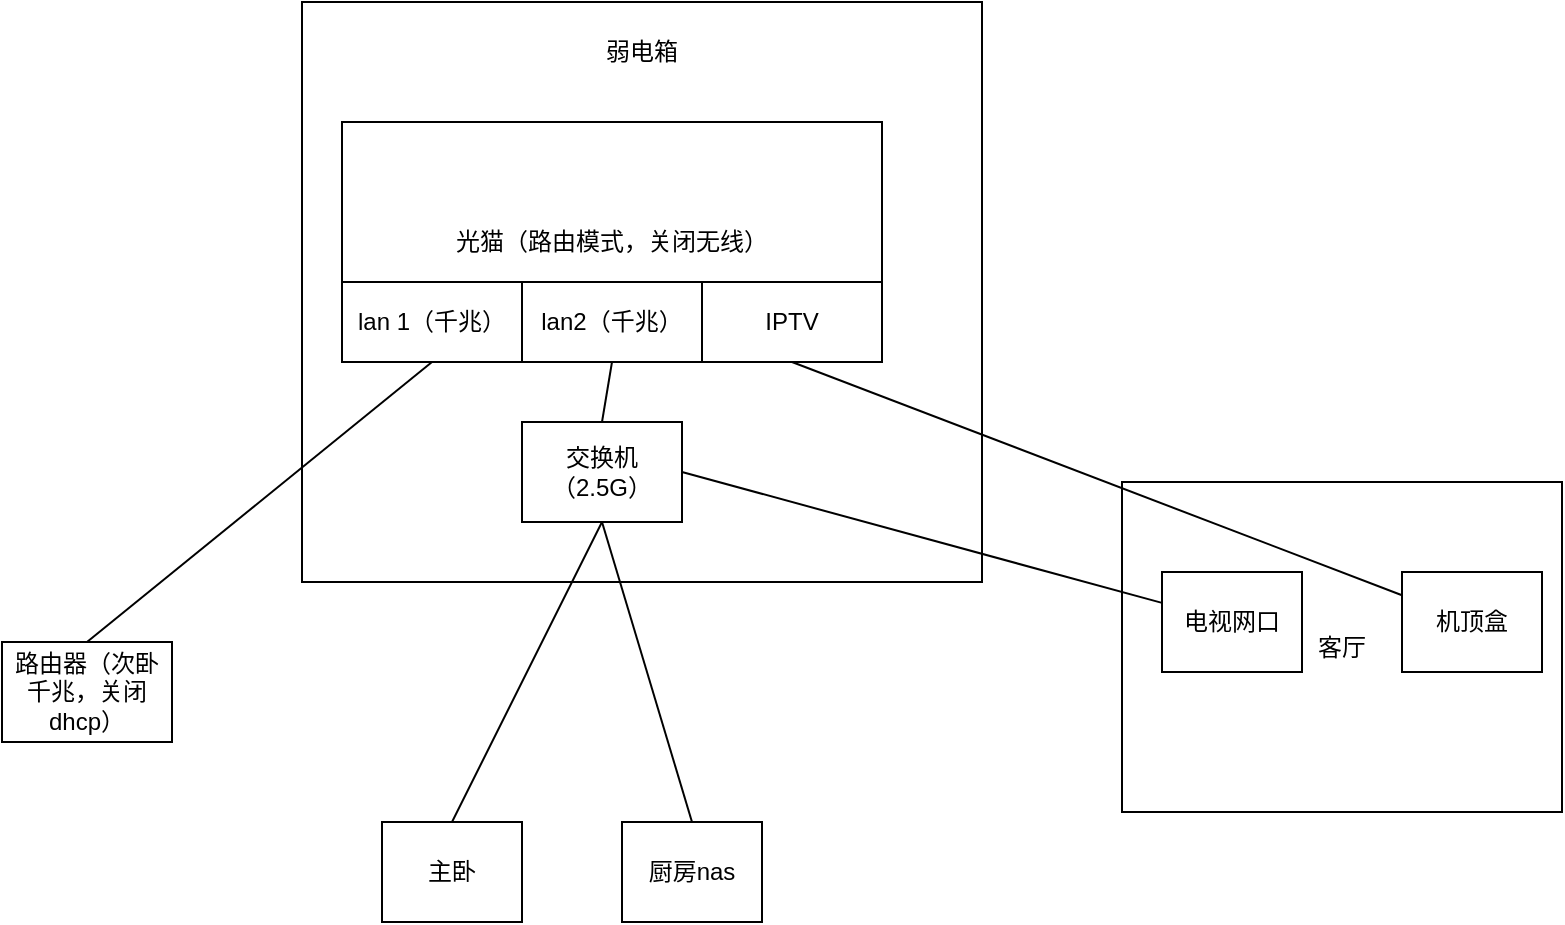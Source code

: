 <mxfile version="22.1.17" type="github">
  <diagram name="第 1 页" id="LTQjKz9YtYomnKZ_Mywr">
    <mxGraphModel dx="1434" dy="757" grid="1" gridSize="10" guides="1" tooltips="1" connect="1" arrows="1" fold="1" page="1" pageScale="1" pageWidth="827" pageHeight="1169" math="0" shadow="0">
      <root>
        <mxCell id="0" />
        <mxCell id="1" parent="0" />
        <mxCell id="832YJZHTjLU3speMGmf1-19" value="" style="rounded=0;whiteSpace=wrap;html=1;" vertex="1" parent="1">
          <mxGeometry x="180" y="320" width="340" height="290" as="geometry" />
        </mxCell>
        <mxCell id="832YJZHTjLU3speMGmf1-15" value="客厅" style="rounded=0;whiteSpace=wrap;html=1;" vertex="1" parent="1">
          <mxGeometry x="590" y="560" width="220" height="165" as="geometry" />
        </mxCell>
        <mxCell id="832YJZHTjLU3speMGmf1-1" value="光猫（路由模式，关闭无线）" style="rounded=0;whiteSpace=wrap;html=1;" vertex="1" parent="1">
          <mxGeometry x="200" y="380" width="270" height="120" as="geometry" />
        </mxCell>
        <mxCell id="832YJZHTjLU3speMGmf1-2" value="lan 1（千兆）" style="rounded=0;whiteSpace=wrap;html=1;" vertex="1" parent="1">
          <mxGeometry x="200" y="460" width="90" height="40" as="geometry" />
        </mxCell>
        <mxCell id="832YJZHTjLU3speMGmf1-3" value="lan2（千兆）" style="rounded=0;whiteSpace=wrap;html=1;" vertex="1" parent="1">
          <mxGeometry x="290" y="460" width="90" height="40" as="geometry" />
        </mxCell>
        <mxCell id="832YJZHTjLU3speMGmf1-4" value="IPTV" style="rounded=0;whiteSpace=wrap;html=1;" vertex="1" parent="1">
          <mxGeometry x="380" y="460" width="90" height="40" as="geometry" />
        </mxCell>
        <mxCell id="832YJZHTjLU3speMGmf1-5" value="" style="endArrow=none;html=1;rounded=0;entryX=0.5;entryY=1;entryDx=0;entryDy=0;exitX=0.5;exitY=0;exitDx=0;exitDy=0;" edge="1" parent="1" source="832YJZHTjLU3speMGmf1-6" target="832YJZHTjLU3speMGmf1-2">
          <mxGeometry width="50" height="50" relative="1" as="geometry">
            <mxPoint x="250" y="600" as="sourcePoint" />
            <mxPoint x="270" y="550" as="targetPoint" />
          </mxGeometry>
        </mxCell>
        <mxCell id="832YJZHTjLU3speMGmf1-6" value="路由器（次卧千兆，关闭dhcp）" style="rounded=0;whiteSpace=wrap;html=1;" vertex="1" parent="1">
          <mxGeometry x="30" y="640" width="85" height="50" as="geometry" />
        </mxCell>
        <mxCell id="832YJZHTjLU3speMGmf1-7" value="交换机（2.5G）" style="rounded=0;whiteSpace=wrap;html=1;" vertex="1" parent="1">
          <mxGeometry x="290" y="530" width="80" height="50" as="geometry" />
        </mxCell>
        <mxCell id="832YJZHTjLU3speMGmf1-8" value="" style="endArrow=none;html=1;rounded=0;exitX=0.5;exitY=0;exitDx=0;exitDy=0;entryX=0.5;entryY=1;entryDx=0;entryDy=0;" edge="1" parent="1" source="832YJZHTjLU3speMGmf1-7" target="832YJZHTjLU3speMGmf1-3">
          <mxGeometry width="50" height="50" relative="1" as="geometry">
            <mxPoint x="290" y="550" as="sourcePoint" />
            <mxPoint x="340" y="500" as="targetPoint" />
          </mxGeometry>
        </mxCell>
        <mxCell id="832YJZHTjLU3speMGmf1-10" value="主卧" style="rounded=0;whiteSpace=wrap;html=1;" vertex="1" parent="1">
          <mxGeometry x="220" y="730" width="70" height="50" as="geometry" />
        </mxCell>
        <mxCell id="832YJZHTjLU3speMGmf1-9" value="机顶盒" style="rounded=0;whiteSpace=wrap;html=1;" vertex="1" parent="1">
          <mxGeometry x="730" y="605" width="70" height="50" as="geometry" />
        </mxCell>
        <mxCell id="832YJZHTjLU3speMGmf1-11" value="厨房nas" style="rounded=0;whiteSpace=wrap;html=1;" vertex="1" parent="1">
          <mxGeometry x="340" y="730" width="70" height="50" as="geometry" />
        </mxCell>
        <mxCell id="832YJZHTjLU3speMGmf1-12" value="" style="endArrow=none;html=1;rounded=0;entryX=0.5;entryY=1;entryDx=0;entryDy=0;" edge="1" parent="1" source="832YJZHTjLU3speMGmf1-9" target="832YJZHTjLU3speMGmf1-4">
          <mxGeometry width="50" height="50" relative="1" as="geometry">
            <mxPoint x="380" y="550" as="sourcePoint" />
            <mxPoint x="430" y="500" as="targetPoint" />
          </mxGeometry>
        </mxCell>
        <mxCell id="832YJZHTjLU3speMGmf1-13" value="" style="endArrow=none;html=1;rounded=0;entryX=0.5;entryY=1;entryDx=0;entryDy=0;exitX=0.5;exitY=0;exitDx=0;exitDy=0;" edge="1" parent="1" source="832YJZHTjLU3speMGmf1-10" target="832YJZHTjLU3speMGmf1-7">
          <mxGeometry width="50" height="50" relative="1" as="geometry">
            <mxPoint x="270" y="720" as="sourcePoint" />
            <mxPoint x="320" y="670" as="targetPoint" />
          </mxGeometry>
        </mxCell>
        <mxCell id="832YJZHTjLU3speMGmf1-14" value="" style="endArrow=none;html=1;rounded=0;entryX=0.5;entryY=1;entryDx=0;entryDy=0;exitX=0.5;exitY=0;exitDx=0;exitDy=0;" edge="1" parent="1" source="832YJZHTjLU3speMGmf1-11" target="832YJZHTjLU3speMGmf1-7">
          <mxGeometry width="50" height="50" relative="1" as="geometry">
            <mxPoint x="510" y="770" as="sourcePoint" />
            <mxPoint x="560" y="720" as="targetPoint" />
          </mxGeometry>
        </mxCell>
        <mxCell id="832YJZHTjLU3speMGmf1-17" value="电视网口" style="rounded=0;whiteSpace=wrap;html=1;" vertex="1" parent="1">
          <mxGeometry x="610" y="605" width="70" height="50" as="geometry" />
        </mxCell>
        <mxCell id="832YJZHTjLU3speMGmf1-18" value="" style="endArrow=none;html=1;rounded=0;exitX=1;exitY=0.5;exitDx=0;exitDy=0;" edge="1" parent="1" source="832YJZHTjLU3speMGmf1-7" target="832YJZHTjLU3speMGmf1-17">
          <mxGeometry width="50" height="50" relative="1" as="geometry">
            <mxPoint x="480" y="680" as="sourcePoint" />
            <mxPoint x="530" y="640" as="targetPoint" />
          </mxGeometry>
        </mxCell>
        <mxCell id="832YJZHTjLU3speMGmf1-20" value="弱电箱" style="text;html=1;strokeColor=none;fillColor=none;align=center;verticalAlign=middle;whiteSpace=wrap;rounded=0;" vertex="1" parent="1">
          <mxGeometry x="320" y="330" width="60" height="30" as="geometry" />
        </mxCell>
      </root>
    </mxGraphModel>
  </diagram>
</mxfile>
